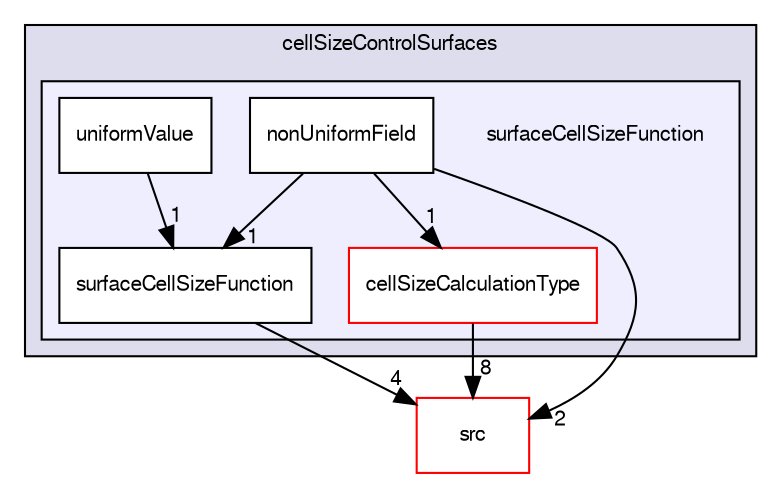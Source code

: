 digraph "applications/utilities/mesh/generation/foamyHexMesh/conformalVoronoiMesh/cellSizeControlSurfaces/surfaceCellSizeFunction" {
  bgcolor=transparent;
  compound=true
  node [ fontsize="10", fontname="FreeSans"];
  edge [ labelfontsize="10", labelfontname="FreeSans"];
  subgraph clusterdir_747b60a3ca41f93afcd8bfbfc86776fd {
    graph [ bgcolor="#ddddee", pencolor="black", label="cellSizeControlSurfaces" fontname="FreeSans", fontsize="10", URL="dir_747b60a3ca41f93afcd8bfbfc86776fd.html"]
  subgraph clusterdir_fc62bd3073cdfde4a017d0480d72ac48 {
    graph [ bgcolor="#eeeeff", pencolor="black", label="" URL="dir_fc62bd3073cdfde4a017d0480d72ac48.html"];
    dir_fc62bd3073cdfde4a017d0480d72ac48 [shape=plaintext label="surfaceCellSizeFunction"];
    dir_cb977a762f37908c5901377382527373 [shape=box label="cellSizeCalculationType" color="red" fillcolor="white" style="filled" URL="dir_cb977a762f37908c5901377382527373.html"];
    dir_ca54a840f8e6a038e319dd15a491ef32 [shape=box label="nonUniformField" color="black" fillcolor="white" style="filled" URL="dir_ca54a840f8e6a038e319dd15a491ef32.html"];
    dir_2a30fdf78c3e59eb3985e07526b5f2b0 [shape=box label="surfaceCellSizeFunction" color="black" fillcolor="white" style="filled" URL="dir_2a30fdf78c3e59eb3985e07526b5f2b0.html"];
    dir_342220c4130fdafbc26b484d49c877d1 [shape=box label="uniformValue" color="black" fillcolor="white" style="filled" URL="dir_342220c4130fdafbc26b484d49c877d1.html"];
  }
  }
  dir_68267d1309a1af8e8297ef4c3efbcdba [shape=box label="src" color="red" URL="dir_68267d1309a1af8e8297ef4c3efbcdba.html"];
  dir_cb977a762f37908c5901377382527373->dir_68267d1309a1af8e8297ef4c3efbcdba [headlabel="8", labeldistance=1.5 headhref="dir_000369_000577.html"];
  dir_ca54a840f8e6a038e319dd15a491ef32->dir_cb977a762f37908c5901377382527373 [headlabel="1", labeldistance=1.5 headhref="dir_000373_000369.html"];
  dir_ca54a840f8e6a038e319dd15a491ef32->dir_68267d1309a1af8e8297ef4c3efbcdba [headlabel="2", labeldistance=1.5 headhref="dir_000373_000577.html"];
  dir_ca54a840f8e6a038e319dd15a491ef32->dir_2a30fdf78c3e59eb3985e07526b5f2b0 [headlabel="1", labeldistance=1.5 headhref="dir_000373_000374.html"];
  dir_2a30fdf78c3e59eb3985e07526b5f2b0->dir_68267d1309a1af8e8297ef4c3efbcdba [headlabel="4", labeldistance=1.5 headhref="dir_000374_000577.html"];
  dir_342220c4130fdafbc26b484d49c877d1->dir_2a30fdf78c3e59eb3985e07526b5f2b0 [headlabel="1", labeldistance=1.5 headhref="dir_000375_000374.html"];
}
